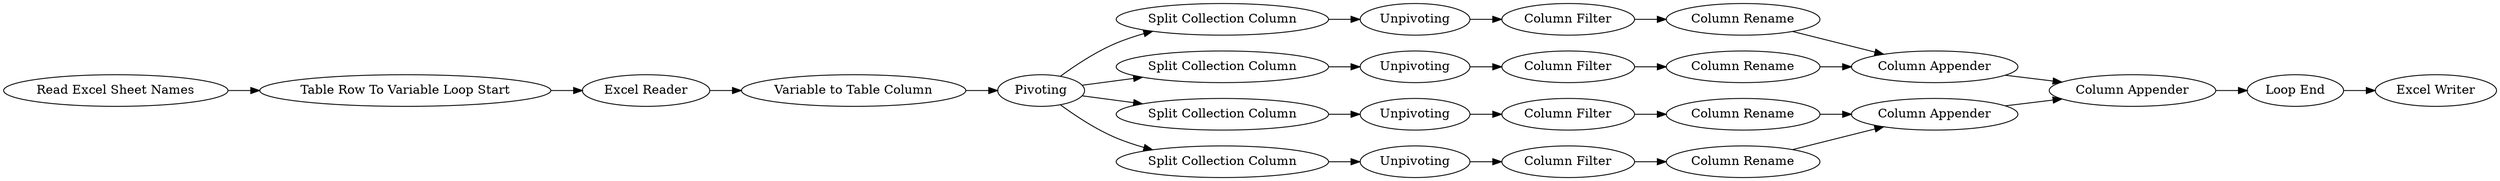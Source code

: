digraph {
	13 -> 26
	20 -> 21
	8 -> 9
	23 -> 24
	6 -> 1
	7 -> 29
	27 -> 28
	4 -> 6
	22 -> 23
	17 -> 26
	12 -> 13
	18 -> 19
	28 -> 7
	1 -> 11
	11 -> 8
	14 -> 15
	10 -> 12
	8 -> 22
	15 -> 16
	24 -> 25
	9 -> 10
	19 -> 20
	8 -> 14
	25 -> 27
	26 -> 28
	21 -> 27
	8 -> 18
	16 -> 17
	27 [label="Column Appender"]
	7 [label="Loop End"]
	9 [label="Split Collection Column"]
	18 [label="Split Collection Column"]
	26 [label="Column Appender"]
	21 [label="Column Rename"]
	8 [label=Pivoting]
	17 [label="Column Rename"]
	19 [label=Unpivoting]
	24 [label="Column Filter"]
	6 [label="Table Row To Variable Loop Start"]
	15 [label=Unpivoting]
	25 [label="Column Rename"]
	12 [label="Column Filter"]
	10 [label=Unpivoting]
	16 [label="Column Filter"]
	1 [label="Excel Reader"]
	22 [label="Split Collection Column"]
	28 [label="Column Appender"]
	11 [label="Variable to Table Column"]
	4 [label="Read Excel Sheet Names"]
	23 [label=Unpivoting]
	14 [label="Split Collection Column"]
	13 [label="Column Rename"]
	20 [label="Column Filter"]
	29 [label="Excel Writer"]
	rankdir=LR
}
